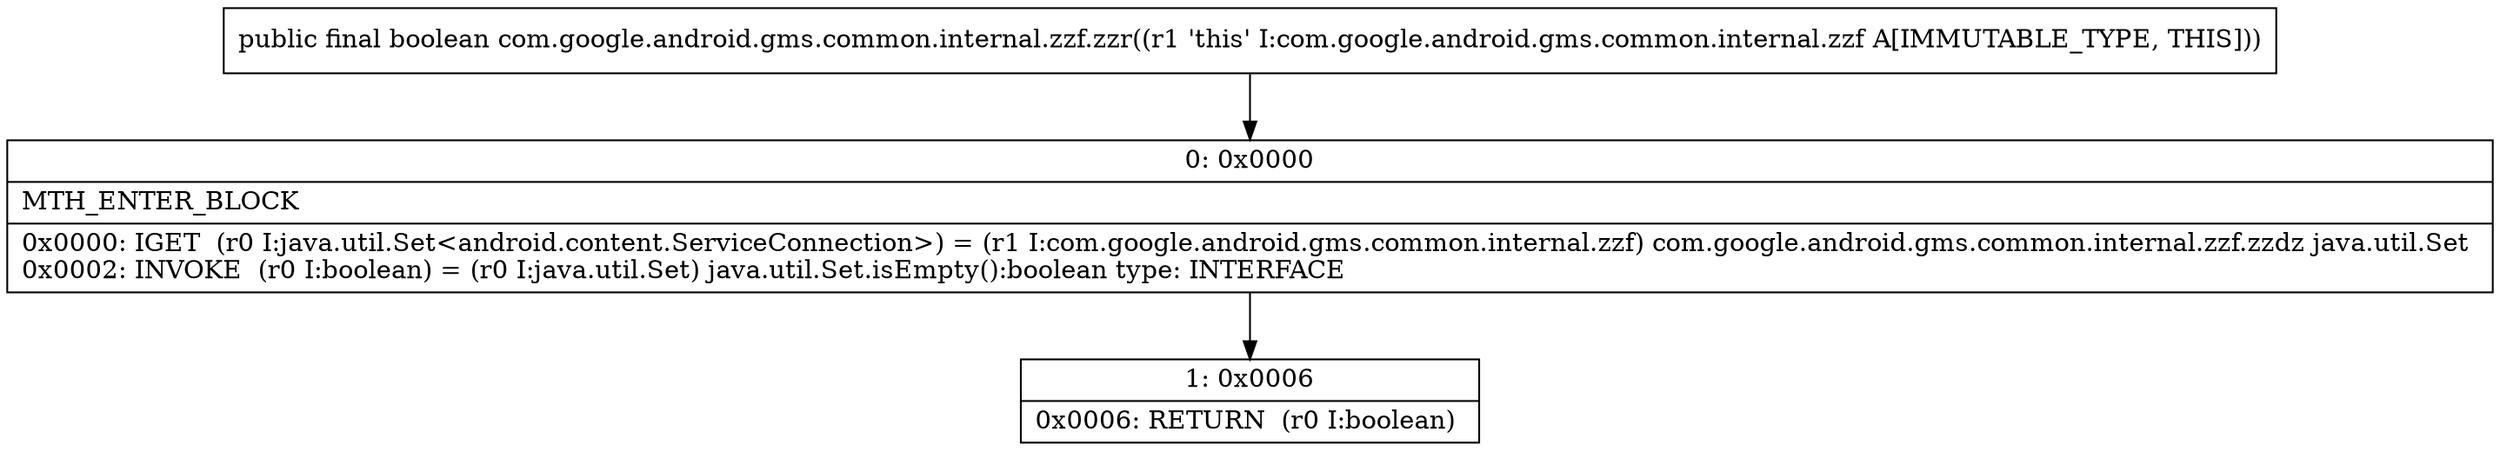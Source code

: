 digraph "CFG forcom.google.android.gms.common.internal.zzf.zzr()Z" {
Node_0 [shape=record,label="{0\:\ 0x0000|MTH_ENTER_BLOCK\l|0x0000: IGET  (r0 I:java.util.Set\<android.content.ServiceConnection\>) = (r1 I:com.google.android.gms.common.internal.zzf) com.google.android.gms.common.internal.zzf.zzdz java.util.Set \l0x0002: INVOKE  (r0 I:boolean) = (r0 I:java.util.Set) java.util.Set.isEmpty():boolean type: INTERFACE \l}"];
Node_1 [shape=record,label="{1\:\ 0x0006|0x0006: RETURN  (r0 I:boolean) \l}"];
MethodNode[shape=record,label="{public final boolean com.google.android.gms.common.internal.zzf.zzr((r1 'this' I:com.google.android.gms.common.internal.zzf A[IMMUTABLE_TYPE, THIS])) }"];
MethodNode -> Node_0;
Node_0 -> Node_1;
}

